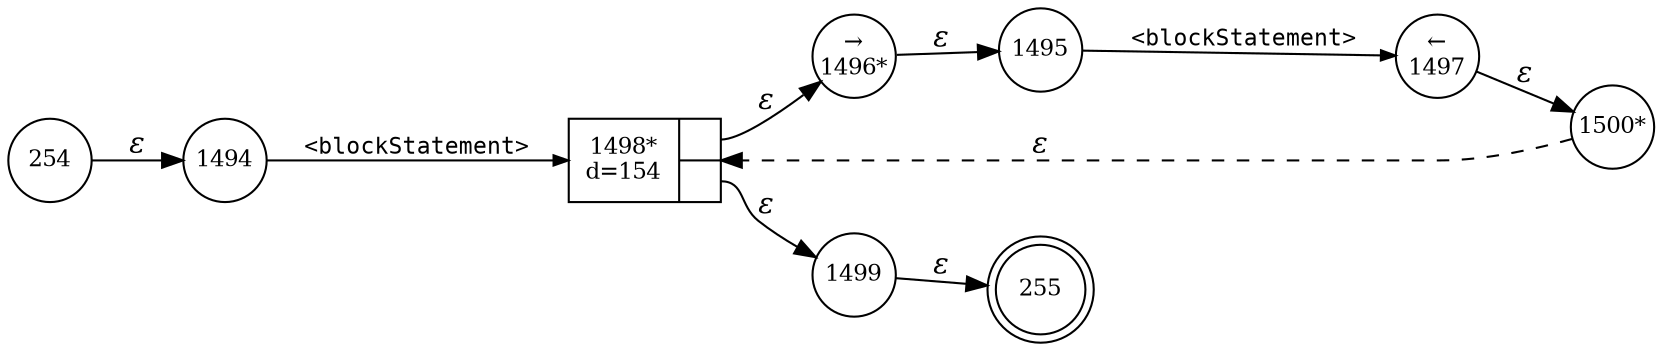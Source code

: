 digraph ATN {
rankdir=LR;
s255[fontsize=11, label="255", shape=doublecircle, fixedsize=true, width=.6];
s1494[fontsize=11,label="1494", shape=circle, fixedsize=true, width=.55, peripheries=1];
s1495[fontsize=11,label="1495", shape=circle, fixedsize=true, width=.55, peripheries=1];
s1496[fontsize=11,label="&rarr;\n1496*", shape=circle, fixedsize=true, width=.55, peripheries=1];
s1497[fontsize=11,label="&larr;\n1497", shape=circle, fixedsize=true, width=.55, peripheries=1];
s1498[fontsize=11,label="{1498*\nd=154|{<p0>|<p1>}}", shape=record, fixedsize=false, peripheries=1];
s1499[fontsize=11,label="1499", shape=circle, fixedsize=true, width=.55, peripheries=1];
s1500[fontsize=11,label="1500*", shape=circle, fixedsize=true, width=.55, peripheries=1];
s254[fontsize=11,label="254", shape=circle, fixedsize=true, width=.55, peripheries=1];
s254 -> s1494 [fontname="Times-Italic", label="&epsilon;"];
s1494 -> s1498 [fontsize=11, fontname="Courier", arrowsize=.7, label = "<blockStatement>", arrowhead = normal];
s1498:p0 -> s1496 [fontname="Times-Italic", label="&epsilon;"];
s1498:p1 -> s1499 [fontname="Times-Italic", label="&epsilon;"];
s1496 -> s1495 [fontname="Times-Italic", label="&epsilon;"];
s1499 -> s255 [fontname="Times-Italic", label="&epsilon;"];
s1495 -> s1497 [fontsize=11, fontname="Courier", arrowsize=.7, label = "<blockStatement>", arrowhead = normal];
s1497 -> s1500 [fontname="Times-Italic", label="&epsilon;"];
s1500 -> s1498 [fontname="Times-Italic", label="&epsilon;", style="dashed"];
}